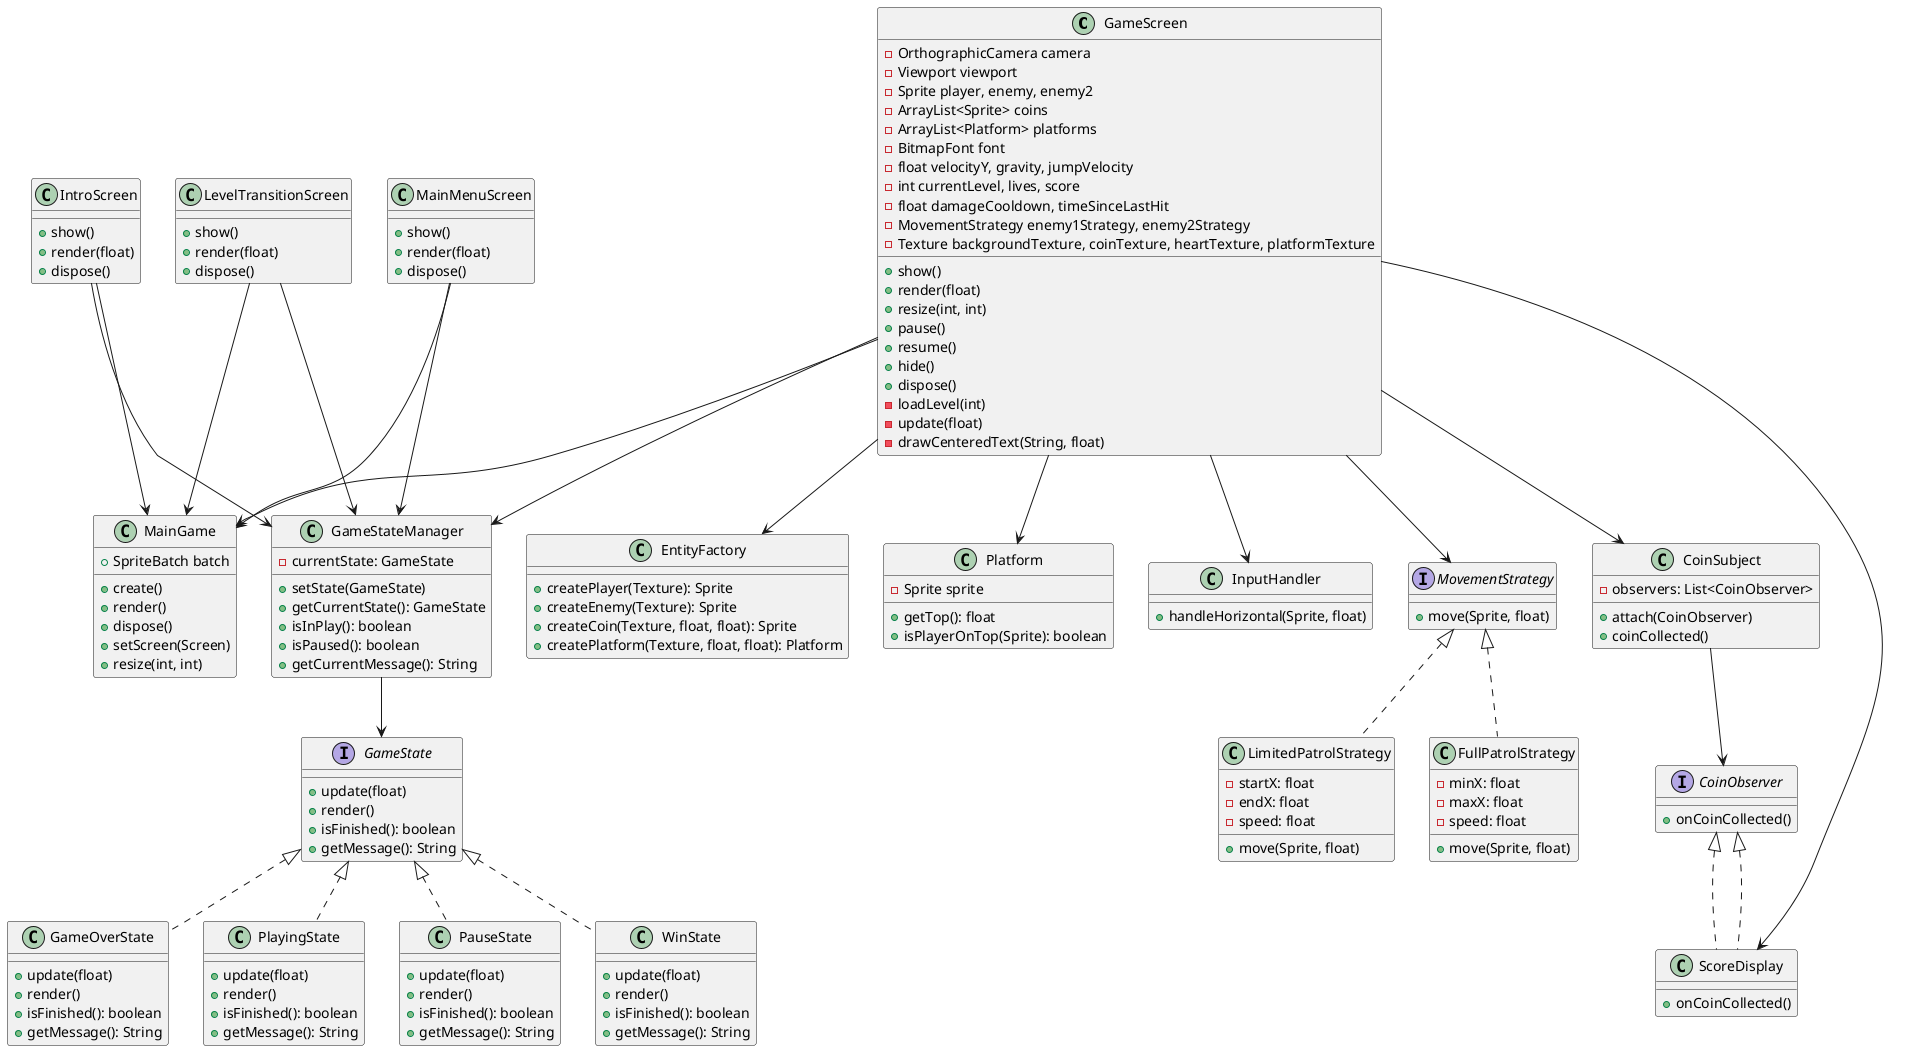 @startuml

' === Экранные классы ===
class GameScreen {
    -OrthographicCamera camera
    -Viewport viewport
    -Sprite player, enemy, enemy2
    -ArrayList<Sprite> coins
    -ArrayList<Platform> platforms
    -BitmapFont font
    -float velocityY, gravity, jumpVelocity
    -int currentLevel, lives, score
    -float damageCooldown, timeSinceLastHit
    -MovementStrategy enemy1Strategy, enemy2Strategy
    -Texture backgroundTexture, coinTexture, heartTexture, platformTexture
    +show()
    +render(float)
    +resize(int, int)
    +pause()
    +resume()
    +hide()
    +dispose()
    -loadLevel(int)
    -update(float)
    -drawCenteredText(String, float)
}
class IntroScreen {
    +show()
    +render(float)
    +dispose()
}
class LevelTransitionScreen {
    +show()
    +render(float)
    +dispose()
}
class MainMenuScreen {
    +show()
    +render(float)
    +dispose()
}
class MainGame

GameScreen --> MainGame
IntroScreen --> MainGame
LevelTransitionScreen --> MainGame
MainMenuScreen --> MainGame

class MainGame {
    +SpriteBatch batch
    +create()
    +render()
    +dispose()
    +setScreen(Screen)
    +resize(int, int)
}

class EntityFactory {
    +createPlayer(Texture): Sprite
    +createEnemy(Texture): Sprite
    +createCoin(Texture, float, float): Sprite
    +createPlatform(Texture, float, float): Platform
}
class Platform {
    -Sprite sprite
    +getTop(): float
    +isPlayerOnTop(Sprite): boolean
}
GameScreen --> EntityFactory
GameScreen --> Platform

class InputHandler {
    +handleHorizontal(Sprite, float)
}
GameScreen --> InputHandler

interface MovementStrategy {
    +move(Sprite, float)
}
class FullPatrolStrategy {
    -minX: float
    -maxX: float
    -speed: float
    +move(Sprite, float)
}
class LimitedPatrolStrategy {
    -startX: float
    -endX: float
    -speed: float
    +move(Sprite, float)
}
MovementStrategy <|.. FullPatrolStrategy
MovementStrategy <|.. LimitedPatrolStrategy
GameScreen --> MovementStrategy

' === State Pattern ===
interface GameState {
    +update(float)
    +render()
    +isFinished(): boolean
    +getMessage(): String
}
class GameStateManager {
    -currentState: GameState
    +setState(GameState)
    +getCurrentState(): GameState
    +isInPlay(): boolean
    +isPaused(): boolean
    +getCurrentMessage(): String
}
class PlayingState {
    +update(float)
    +render()
    +isFinished(): boolean
    +getMessage(): String
}
class PauseState {
    +update(float)
    +render()
    +isFinished(): boolean
    +getMessage(): String
}
class WinState {
    +update(float)
    +render()
    +isFinished(): boolean
    +getMessage(): String
}
class GameOverState {
    +update(float)
    +render()
    +isFinished(): boolean
    +getMessage(): String
}

GameState <|.. PlayingState
GameState <|.. PauseState
GameState <|.. WinState
GameState <|.. GameOverState
GameStateManager --> GameState
GameScreen --> GameStateManager

IntroScreen --> GameStateManager
LevelTransitionScreen --> GameStateManager
MainMenuScreen --> GameStateManager

interface CoinObserver {
    +onCoinCollected()
}
class CoinSubject {
    -observers: List<CoinObserver>
    +attach(CoinObserver)
    +coinCollected()
}
class ScoreDisplay implements CoinObserver {
    +onCoinCollected()
}
CoinObserver <|.. ScoreDisplay
CoinSubject --> CoinObserver
GameScreen --> CoinSubject
GameScreen --> ScoreDisplay

@enduml
